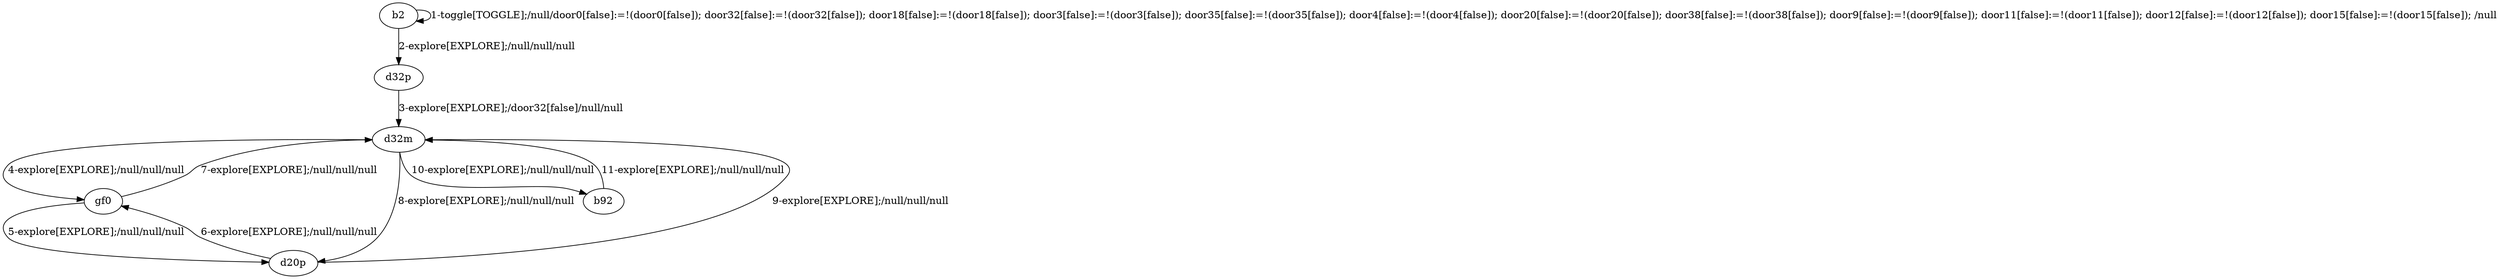 # Total number of goals covered by this test: 2
# d20p --> gf0
# d20p --> d32m

digraph g {
"b2" -> "b2" [label = "1-toggle[TOGGLE];/null/door0[false]:=!(door0[false]); door32[false]:=!(door32[false]); door18[false]:=!(door18[false]); door3[false]:=!(door3[false]); door35[false]:=!(door35[false]); door4[false]:=!(door4[false]); door20[false]:=!(door20[false]); door38[false]:=!(door38[false]); door9[false]:=!(door9[false]); door11[false]:=!(door11[false]); door12[false]:=!(door12[false]); door15[false]:=!(door15[false]); /null"];
"b2" -> "d32p" [label = "2-explore[EXPLORE];/null/null/null"];
"d32p" -> "d32m" [label = "3-explore[EXPLORE];/door32[false]/null/null"];
"d32m" -> "gf0" [label = "4-explore[EXPLORE];/null/null/null"];
"gf0" -> "d20p" [label = "5-explore[EXPLORE];/null/null/null"];
"d20p" -> "gf0" [label = "6-explore[EXPLORE];/null/null/null"];
"gf0" -> "d32m" [label = "7-explore[EXPLORE];/null/null/null"];
"d32m" -> "d20p" [label = "8-explore[EXPLORE];/null/null/null"];
"d20p" -> "d32m" [label = "9-explore[EXPLORE];/null/null/null"];
"d32m" -> "b92" [label = "10-explore[EXPLORE];/null/null/null"];
"b92" -> "d32m" [label = "11-explore[EXPLORE];/null/null/null"];
}